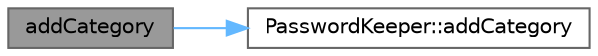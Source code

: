digraph "addCategory"
{
 // LATEX_PDF_SIZE
  bgcolor="transparent";
  edge [fontname=Helvetica,fontsize=10,labelfontname=Helvetica,labelfontsize=10];
  node [fontname=Helvetica,fontsize=10,shape=box,height=0.2,width=0.4];
  rankdir="LR";
  Node1 [id="Node000001",label="addCategory",height=0.2,width=0.4,color="gray40", fillcolor="grey60", style="filled", fontcolor="black",tooltip="Adds a new category."];
  Node1 -> Node2 [id="edge1_Node000001_Node000002",color="steelblue1",style="solid",tooltip=" "];
  Node2 [id="Node000002",label="PasswordKeeper::addCategory",height=0.2,width=0.4,color="grey40", fillcolor="white", style="filled",URL="$class_password_keeper.html#acca6267b334b6e5d25efd01c6bcd5e2b",tooltip="Adds a new category."];
}
